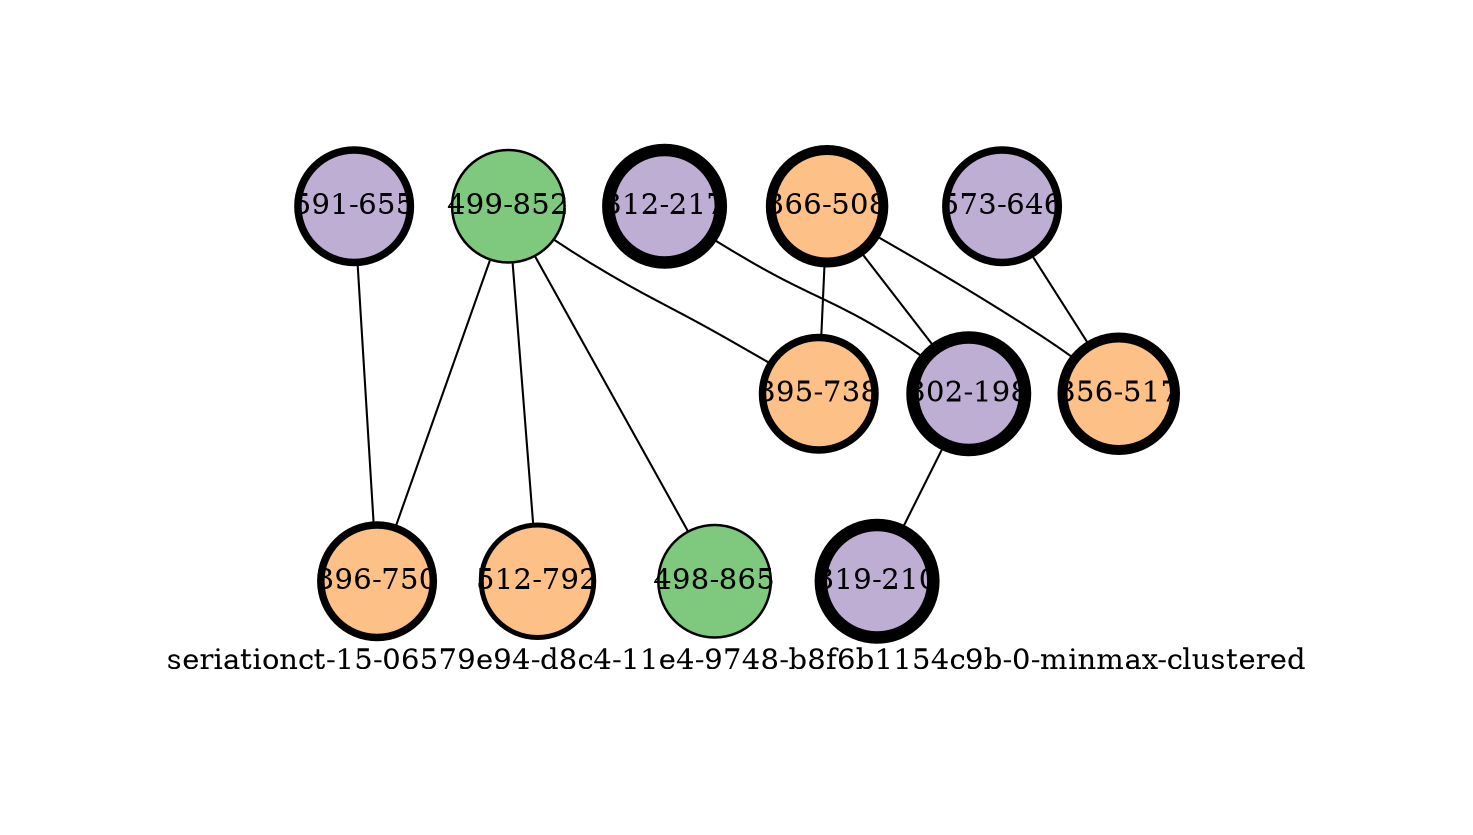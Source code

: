 strict graph "seriationct-15-06579e94-d8c4-11e4-9748-b8f6b1154c9b-0-minmax-clustered" {
labelloc=b;
ratio=auto;
pad="1.0";
label="seriationct-15-06579e94-d8c4-11e4-9748-b8f6b1154c9b-0-minmax-clustered";
node [width="0.75", style=filled, fixedsize=true, height="0.75", shape=circle, label=""];
0 [xCoordinate="655.0", appears_in_slice=3, yCoordinate="591.0", colorscheme=accent5, short_label="591-655", label="591-655", cluster_id=1, fillcolor=2, size="500.0", id=5, penwidth="3.6"];
1 [xCoordinate="852.0", appears_in_slice=1, yCoordinate="499.0", colorscheme=accent5, short_label="499-852", label="499-852", cluster_id=0, fillcolor=1, size="500.0", id=11, penwidth="1.2"];
2 [xCoordinate="865.0", appears_in_slice=1, yCoordinate="498.0", colorscheme=accent5, short_label="498-865", label="498-865", cluster_id=0, fillcolor=1, size="500.0", id=1, penwidth="1.2"];
3 [xCoordinate="508.0", appears_in_slice=4, yCoordinate="366.0", colorscheme=accent5, short_label="366-508", label="366-508", cluster_id=2, fillcolor=3, size="500.0", id=2, penwidth="4.8"];
4 [xCoordinate="646.0", appears_in_slice=3, yCoordinate="573.0", colorscheme=accent5, short_label="573-646", label="573-646", cluster_id=1, fillcolor=2, size="500.0", id=3, penwidth="3.6"];
5 [xCoordinate="217.0", appears_in_slice=5, yCoordinate="312.0", colorscheme=accent5, short_label="312-217", label="312-217", cluster_id=1, fillcolor=2, size="500.0", id=4, penwidth="6.0"];
6 [xCoordinate="792.0", appears_in_slice=2, yCoordinate="512.0", colorscheme=accent5, short_label="512-792", label="512-792", cluster_id=2, fillcolor=3, size="500.0", id=6, penwidth="2.4"];
7 [xCoordinate="198.0", appears_in_slice=5, yCoordinate="302.0", colorscheme=accent5, short_label="302-198", label="302-198", cluster_id=1, fillcolor=2, size="500.0", id=7, penwidth="6.0"];
8 [xCoordinate="210.0", appears_in_slice=5, yCoordinate="319.0", colorscheme=accent5, short_label="319-210", label="319-210", cluster_id=1, fillcolor=2, size="500.0", id=8, penwidth="6.0"];
9 [xCoordinate="750.0", appears_in_slice=3, yCoordinate="396.0", colorscheme=accent5, short_label="396-750", label="396-750", cluster_id=2, fillcolor=3, size="500.0", id=9, penwidth="3.6"];
10 [xCoordinate="517.0", appears_in_slice=4, yCoordinate="356.0", colorscheme=accent5, short_label="356-517", label="356-517", cluster_id=2, fillcolor=3, size="500.0", id=10, penwidth="4.8"];
11 [xCoordinate="738.0", appears_in_slice=3, yCoordinate="395.0", colorscheme=accent5, short_label="395-738", label="395-738", cluster_id=2, fillcolor=3, size="500.0", id=0, penwidth="3.6"];
0 -- 9  [inverseweight="1.75178905223", weight="0.570844987716"];
1 -- 9  [inverseweight="1.97645441995", weight="0.505956519871"];
1 -- 2  [inverseweight="2.08754165209", weight="0.479032357988"];
1 -- 11  [inverseweight="2.11175464256", weight="0.473539861047"];
1 -- 6  [inverseweight="2.73505951828", weight="0.365622756403"];
3 -- 10  [inverseweight="2.17518810209", weight="0.459730355752"];
3 -- 11  [inverseweight="3.95457758153", weight="0.252871508874"];
3 -- 7  [inverseweight="2.08626921516", weight="0.479324524722"];
4 -- 10  [inverseweight="2.9460736736", weight="0.339434824377"];
5 -- 7  [inverseweight="3.8684212991", weight="0.258503384891"];
7 -- 8  [inverseweight="5.36364611573", weight="0.186440338983"];
}
